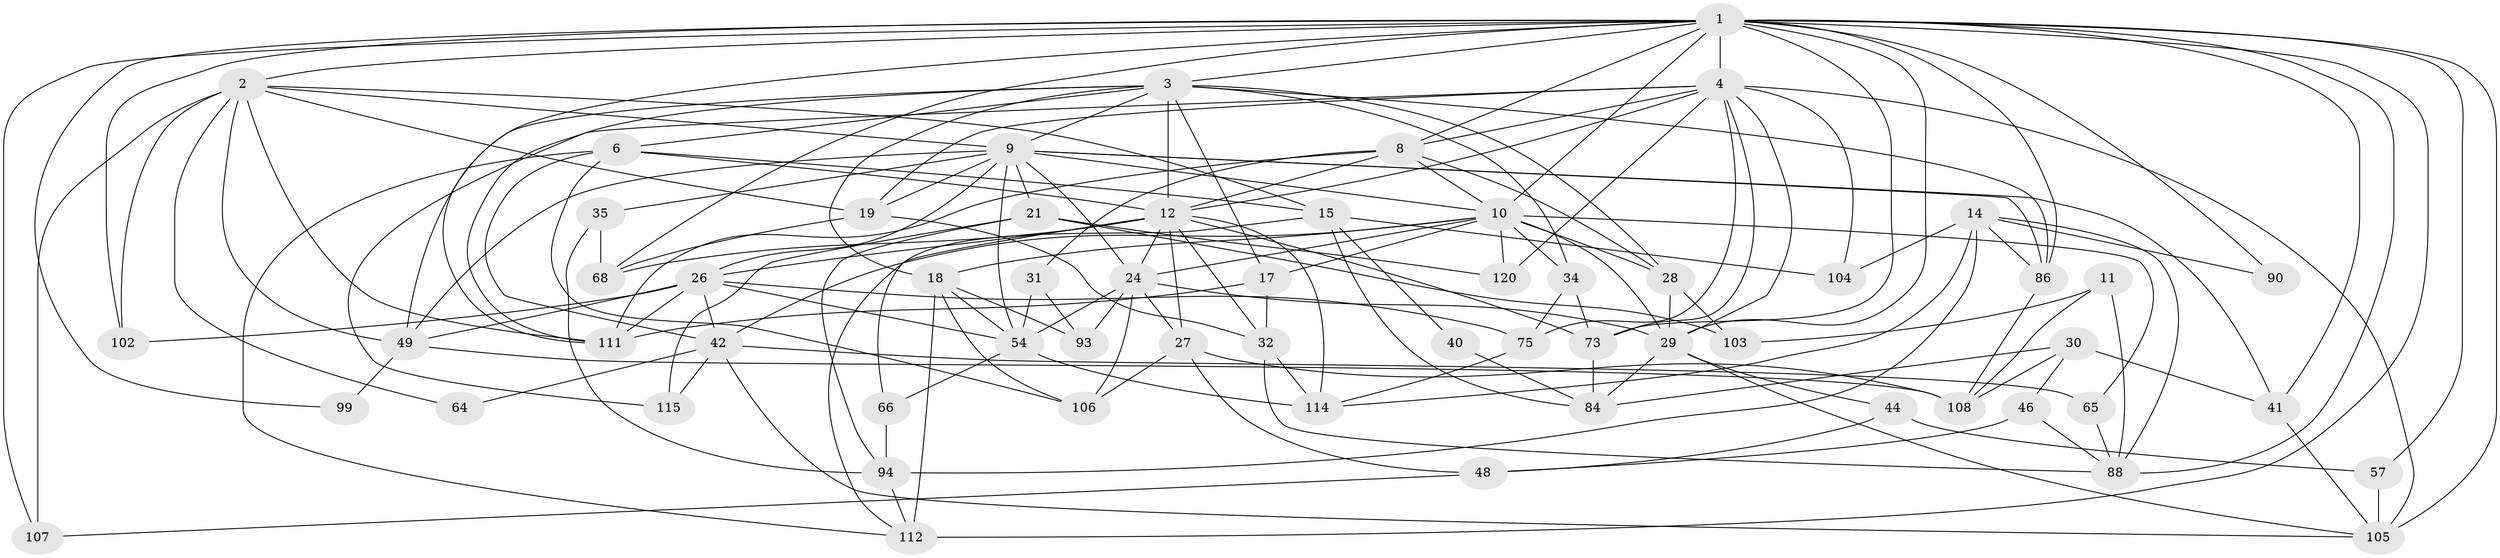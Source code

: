 // original degree distribution, {2: 0.10743801652892562, 3: 0.3884297520661157, 5: 0.18181818181818182, 7: 0.049586776859504134, 4: 0.1652892561983471, 6: 0.08264462809917356, 9: 0.008264462809917356, 8: 0.01652892561983471}
// Generated by graph-tools (version 1.1) at 2025/19/03/04/25 18:19:02]
// undirected, 60 vertices, 162 edges
graph export_dot {
graph [start="1"]
  node [color=gray90,style=filled];
  1 [super="+22+52"];
  2 [super="+5"];
  3 [super="+43+58"];
  4 [super="+7+16"];
  6 [super="+23"];
  8 [super="+91"];
  9 [super="+33+38"];
  10 [super="+13+36"];
  11;
  12 [super="+83+53+25"];
  14 [super="+60"];
  15 [super="+20"];
  17;
  18 [super="+62+92"];
  19 [super="+55"];
  21 [super="+56"];
  24 [super="+80+81"];
  26 [super="+74+39"];
  27 [super="+76"];
  28;
  29 [super="+63+116+82"];
  30;
  31;
  32 [super="+37"];
  34 [super="+47"];
  35;
  40;
  41 [super="+89"];
  42 [super="+98+100"];
  44 [super="+67"];
  46;
  48 [super="+95"];
  49 [super="+121"];
  54 [super="+117+79"];
  57;
  64;
  65;
  66 [super="+72"];
  68;
  73 [super="+109"];
  75;
  84;
  86 [super="+96"];
  88;
  90;
  93;
  94;
  99;
  102;
  103;
  104;
  105;
  106;
  107;
  108;
  111;
  112;
  114;
  115;
  120;
  1 -- 68;
  1 -- 102;
  1 -- 8;
  1 -- 105;
  1 -- 10 [weight=2];
  1 -- 73;
  1 -- 107;
  1 -- 111;
  1 -- 112 [weight=2];
  1 -- 88;
  1 -- 57;
  1 -- 90;
  1 -- 99;
  1 -- 4;
  1 -- 41;
  1 -- 29;
  1 -- 2;
  1 -- 3;
  1 -- 86;
  2 -- 9;
  2 -- 111;
  2 -- 64;
  2 -- 102;
  2 -- 107;
  2 -- 15;
  2 -- 49;
  2 -- 19;
  3 -- 28;
  3 -- 17;
  3 -- 6;
  3 -- 49;
  3 -- 34;
  3 -- 111;
  3 -- 86;
  3 -- 12;
  3 -- 18;
  3 -- 9;
  4 -- 104 [weight=2];
  4 -- 120;
  4 -- 8;
  4 -- 105 [weight=2];
  4 -- 75;
  4 -- 115;
  4 -- 19;
  4 -- 12 [weight=2];
  4 -- 73;
  4 -- 29;
  6 -- 112;
  6 -- 15;
  6 -- 42;
  6 -- 106;
  6 -- 12;
  8 -- 111;
  8 -- 28;
  8 -- 31;
  8 -- 12 [weight=2];
  8 -- 10;
  9 -- 21 [weight=2];
  9 -- 49;
  9 -- 10;
  9 -- 86;
  9 -- 35;
  9 -- 41;
  9 -- 19 [weight=2];
  9 -- 54;
  9 -- 24;
  9 -- 26;
  10 -- 17;
  10 -- 28;
  10 -- 18;
  10 -- 65;
  10 -- 42 [weight=2];
  10 -- 120;
  10 -- 29 [weight=2];
  10 -- 24;
  10 -- 34;
  11 -- 108;
  11 -- 88;
  11 -- 103;
  12 -- 24 [weight=4];
  12 -- 26;
  12 -- 114;
  12 -- 68 [weight=2];
  12 -- 32;
  12 -- 66;
  12 -- 73;
  12 -- 27;
  14 -- 86 [weight=2];
  14 -- 88;
  14 -- 90;
  14 -- 94;
  14 -- 104;
  14 -- 114;
  15 -- 104;
  15 -- 40;
  15 -- 112;
  15 -- 84;
  17 -- 32;
  17 -- 111;
  18 -- 112;
  18 -- 93;
  18 -- 106;
  18 -- 54;
  19 -- 32;
  19 -- 68;
  21 -- 94;
  21 -- 115;
  21 -- 103;
  21 -- 120;
  24 -- 29;
  24 -- 93;
  24 -- 54 [weight=2];
  24 -- 106;
  24 -- 27;
  26 -- 102;
  26 -- 49;
  26 -- 42;
  26 -- 75;
  26 -- 54;
  26 -- 111;
  27 -- 108;
  27 -- 48;
  27 -- 106;
  28 -- 103;
  28 -- 29;
  29 -- 105;
  29 -- 44;
  29 -- 84;
  30 -- 84;
  30 -- 46;
  30 -- 108;
  30 -- 41;
  31 -- 93;
  31 -- 54;
  32 -- 114;
  32 -- 88;
  34 -- 73;
  34 -- 75;
  35 -- 94;
  35 -- 68;
  40 -- 84;
  41 -- 105;
  42 -- 64;
  42 -- 115;
  42 -- 65;
  42 -- 105;
  44 -- 48;
  44 -- 57;
  46 -- 88;
  46 -- 48;
  48 -- 107;
  49 -- 99;
  49 -- 108;
  54 -- 66;
  54 -- 114;
  57 -- 105;
  65 -- 88;
  66 -- 94;
  73 -- 84;
  75 -- 114;
  86 -- 108;
  94 -- 112;
}
